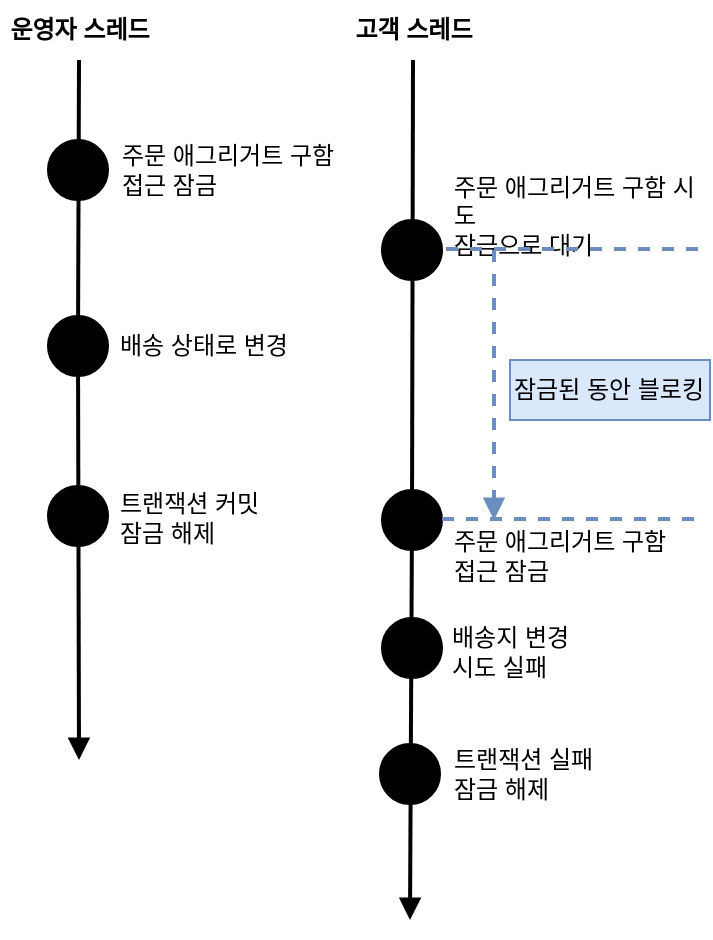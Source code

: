 <mxfile version="24.6.4" type="device">
  <diagram name="페이지-1" id="l0aWMbEK9dk42gnBbJr6">
    <mxGraphModel dx="1114" dy="682" grid="1" gridSize="10" guides="1" tooltips="1" connect="1" arrows="1" fold="1" page="1" pageScale="1" pageWidth="827" pageHeight="1169" math="0" shadow="0">
      <root>
        <mxCell id="0" />
        <mxCell id="1" parent="0" />
        <mxCell id="kfMtbhCXHLkmEwk1RHrP-1" value="" style="endArrow=block;html=1;rounded=0;strokeWidth=2;endFill=1;" edge="1" parent="1" source="kfMtbhCXHLkmEwk1RHrP-4">
          <mxGeometry width="50" height="50" relative="1" as="geometry">
            <mxPoint x="164.5" y="120" as="sourcePoint" />
            <mxPoint x="164.5" y="470" as="targetPoint" />
          </mxGeometry>
        </mxCell>
        <mxCell id="kfMtbhCXHLkmEwk1RHrP-2" value="" style="ellipse;whiteSpace=wrap;html=1;aspect=fixed;fillStyle=auto;fillColor=#000000;" vertex="1" parent="1">
          <mxGeometry x="149" y="160" width="30" height="30" as="geometry" />
        </mxCell>
        <mxCell id="kfMtbhCXHLkmEwk1RHrP-3" value="" style="endArrow=none;html=1;rounded=0;strokeWidth=2;endFill=0;" edge="1" parent="1" target="kfMtbhCXHLkmEwk1RHrP-4">
          <mxGeometry width="50" height="50" relative="1" as="geometry">
            <mxPoint x="164.5" y="120" as="sourcePoint" />
            <mxPoint x="164.5" y="470" as="targetPoint" />
          </mxGeometry>
        </mxCell>
        <mxCell id="kfMtbhCXHLkmEwk1RHrP-4" value="" style="ellipse;whiteSpace=wrap;html=1;aspect=fixed;fillStyle=auto;fillColor=#000000;" vertex="1" parent="1">
          <mxGeometry x="149" y="248" width="30" height="30" as="geometry" />
        </mxCell>
        <mxCell id="kfMtbhCXHLkmEwk1RHrP-5" value="" style="ellipse;whiteSpace=wrap;html=1;aspect=fixed;fillStyle=auto;fillColor=#000000;" vertex="1" parent="1">
          <mxGeometry x="149" y="333" width="30" height="30" as="geometry" />
        </mxCell>
        <mxCell id="kfMtbhCXHLkmEwk1RHrP-6" value="" style="endArrow=block;html=1;rounded=0;strokeWidth=2;endFill=1;" edge="1" parent="1" source="kfMtbhCXHLkmEwk1RHrP-9">
          <mxGeometry width="50" height="50" relative="1" as="geometry">
            <mxPoint x="331.5" y="120" as="sourcePoint" />
            <mxPoint x="330" y="550" as="targetPoint" />
          </mxGeometry>
        </mxCell>
        <mxCell id="kfMtbhCXHLkmEwk1RHrP-7" value="" style="ellipse;whiteSpace=wrap;html=1;aspect=fixed;fillStyle=auto;fillColor=#000000;" vertex="1" parent="1">
          <mxGeometry x="316" y="200" width="30" height="30" as="geometry" />
        </mxCell>
        <mxCell id="kfMtbhCXHLkmEwk1RHrP-8" value="" style="endArrow=none;html=1;rounded=0;strokeWidth=2;endFill=0;" edge="1" parent="1" target="kfMtbhCXHLkmEwk1RHrP-9">
          <mxGeometry width="50" height="50" relative="1" as="geometry">
            <mxPoint x="331.5" y="120" as="sourcePoint" />
            <mxPoint x="331.5" y="470" as="targetPoint" />
          </mxGeometry>
        </mxCell>
        <mxCell id="kfMtbhCXHLkmEwk1RHrP-9" value="" style="ellipse;whiteSpace=wrap;html=1;aspect=fixed;fillStyle=auto;fillColor=#000000;" vertex="1" parent="1">
          <mxGeometry x="316" y="335" width="30" height="30" as="geometry" />
        </mxCell>
        <mxCell id="kfMtbhCXHLkmEwk1RHrP-10" value="" style="ellipse;whiteSpace=wrap;html=1;aspect=fixed;fillStyle=auto;fillColor=#000000;" vertex="1" parent="1">
          <mxGeometry x="316" y="399" width="30" height="30" as="geometry" />
        </mxCell>
        <mxCell id="kfMtbhCXHLkmEwk1RHrP-11" value="주문 애그리거트 구함&lt;div&gt;접근 잠금&lt;/div&gt;" style="text;html=1;align=left;verticalAlign=middle;whiteSpace=wrap;rounded=0;" vertex="1" parent="1">
          <mxGeometry x="184" y="157" width="130" height="35" as="geometry" />
        </mxCell>
        <mxCell id="kfMtbhCXHLkmEwk1RHrP-12" value="주문 애그리거트 구함 시도&lt;div&gt;잠금으로 대기&lt;/div&gt;" style="text;html=1;align=left;verticalAlign=middle;whiteSpace=wrap;rounded=0;" vertex="1" parent="1">
          <mxGeometry x="350" y="180" width="130" height="35" as="geometry" />
        </mxCell>
        <mxCell id="kfMtbhCXHLkmEwk1RHrP-13" value="배송 상태로 변경" style="text;html=1;align=left;verticalAlign=middle;whiteSpace=wrap;rounded=0;" vertex="1" parent="1">
          <mxGeometry x="183" y="253" width="130" height="20" as="geometry" />
        </mxCell>
        <mxCell id="kfMtbhCXHLkmEwk1RHrP-14" value="트랜잭션 커밋&lt;div&gt;잠금 해제&lt;/div&gt;" style="text;html=1;align=left;verticalAlign=middle;whiteSpace=wrap;rounded=0;" vertex="1" parent="1">
          <mxGeometry x="183" y="331" width="130" height="35" as="geometry" />
        </mxCell>
        <mxCell id="kfMtbhCXHLkmEwk1RHrP-15" value="주문 애그리거트 구함&lt;div&gt;접근 잠금&lt;/div&gt;" style="text;html=1;align=left;verticalAlign=middle;whiteSpace=wrap;rounded=0;" vertex="1" parent="1">
          <mxGeometry x="350" y="353" width="130" height="30" as="geometry" />
        </mxCell>
        <mxCell id="kfMtbhCXHLkmEwk1RHrP-16" value="배송지 변경&lt;div&gt;시도 실패&lt;/div&gt;" style="text;html=1;align=left;verticalAlign=middle;whiteSpace=wrap;rounded=0;" vertex="1" parent="1">
          <mxGeometry x="349" y="398" width="130" height="36" as="geometry" />
        </mxCell>
        <mxCell id="kfMtbhCXHLkmEwk1RHrP-17" value="운영자 스레드" style="text;html=1;align=center;verticalAlign=middle;whiteSpace=wrap;rounded=0;fontStyle=1" vertex="1" parent="1">
          <mxGeometry x="125" y="90" width="80" height="30" as="geometry" />
        </mxCell>
        <mxCell id="kfMtbhCXHLkmEwk1RHrP-18" value="고객 스레드" style="text;html=1;align=center;verticalAlign=middle;whiteSpace=wrap;rounded=0;fontStyle=1" vertex="1" parent="1">
          <mxGeometry x="292" y="90" width="80" height="30" as="geometry" />
        </mxCell>
        <mxCell id="kfMtbhCXHLkmEwk1RHrP-19" value="" style="endArrow=none;dashed=1;html=1;rounded=0;fillColor=#dae8fc;strokeColor=#6c8ebf;strokeWidth=2;" edge="1" parent="1">
          <mxGeometry width="50" height="50" relative="1" as="geometry">
            <mxPoint x="348" y="214.5" as="sourcePoint" />
            <mxPoint x="478" y="214.5" as="targetPoint" />
          </mxGeometry>
        </mxCell>
        <mxCell id="kfMtbhCXHLkmEwk1RHrP-20" value="" style="endArrow=none;dashed=1;html=1;rounded=0;fillColor=#dae8fc;strokeColor=#6c8ebf;strokeWidth=2;" edge="1" parent="1">
          <mxGeometry width="50" height="50" relative="1" as="geometry">
            <mxPoint x="346" y="349.5" as="sourcePoint" />
            <mxPoint x="476" y="349.5" as="targetPoint" />
          </mxGeometry>
        </mxCell>
        <mxCell id="kfMtbhCXHLkmEwk1RHrP-21" value="잠금된 동안 블로킹" style="text;html=1;align=left;verticalAlign=middle;whiteSpace=wrap;rounded=0;fillColor=#dae8fc;strokeColor=#6c8ebf;" vertex="1" parent="1">
          <mxGeometry x="380" y="270" width="100" height="30" as="geometry" />
        </mxCell>
        <mxCell id="kfMtbhCXHLkmEwk1RHrP-22" value="" style="endArrow=block;html=1;rounded=0;dashed=1;endFill=1;fillColor=#dae8fc;strokeColor=#6c8ebf;strokeWidth=2;" edge="1" parent="1">
          <mxGeometry width="50" height="50" relative="1" as="geometry">
            <mxPoint x="372" y="215" as="sourcePoint" />
            <mxPoint x="372" y="350" as="targetPoint" />
          </mxGeometry>
        </mxCell>
        <mxCell id="kfMtbhCXHLkmEwk1RHrP-23" value="" style="ellipse;whiteSpace=wrap;html=1;aspect=fixed;fillStyle=auto;fillColor=#000000;" vertex="1" parent="1">
          <mxGeometry x="315" y="462" width="30" height="30" as="geometry" />
        </mxCell>
        <mxCell id="kfMtbhCXHLkmEwk1RHrP-24" value="트랜잭션 실패&lt;div&gt;잠금 해제&lt;/div&gt;" style="text;html=1;align=left;verticalAlign=middle;whiteSpace=wrap;rounded=0;" vertex="1" parent="1">
          <mxGeometry x="350" y="460" width="130" height="33" as="geometry" />
        </mxCell>
      </root>
    </mxGraphModel>
  </diagram>
</mxfile>
